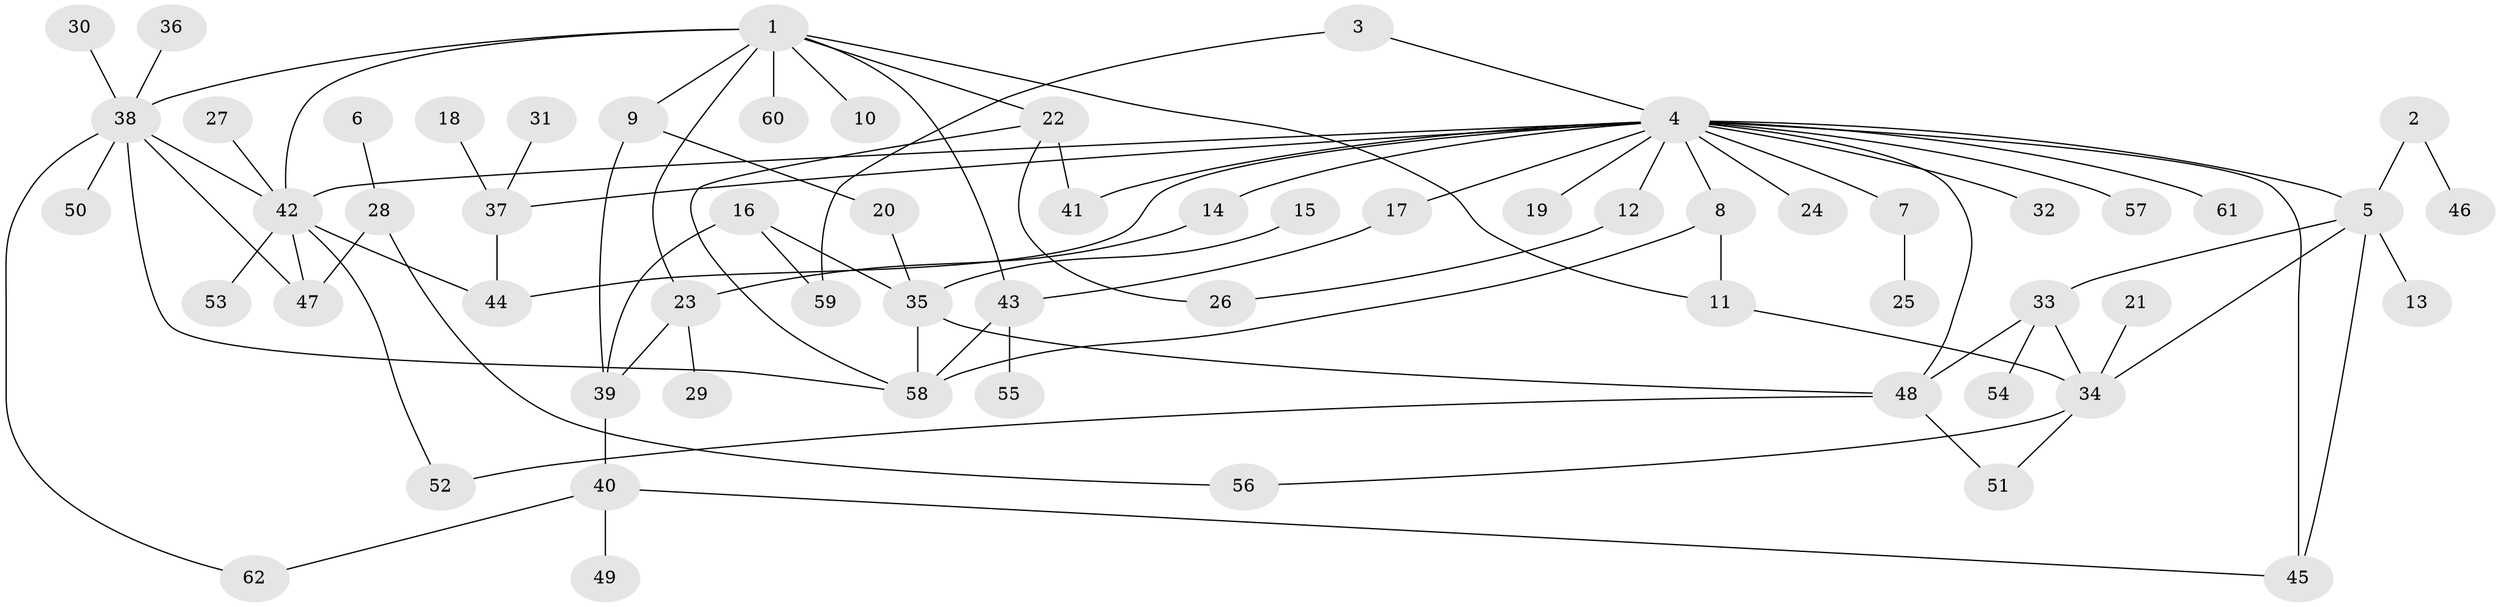 // original degree distribution, {6: 0.024390243902439025, 7: 0.024390243902439025, 5: 0.06504065040650407, 3: 0.17073170731707318, 4: 0.06504065040650407, 2: 0.2845528455284553, 1: 0.35772357723577236, 8: 0.008130081300813009}
// Generated by graph-tools (version 1.1) at 2025/25/03/09/25 03:25:33]
// undirected, 62 vertices, 87 edges
graph export_dot {
graph [start="1"]
  node [color=gray90,style=filled];
  1;
  2;
  3;
  4;
  5;
  6;
  7;
  8;
  9;
  10;
  11;
  12;
  13;
  14;
  15;
  16;
  17;
  18;
  19;
  20;
  21;
  22;
  23;
  24;
  25;
  26;
  27;
  28;
  29;
  30;
  31;
  32;
  33;
  34;
  35;
  36;
  37;
  38;
  39;
  40;
  41;
  42;
  43;
  44;
  45;
  46;
  47;
  48;
  49;
  50;
  51;
  52;
  53;
  54;
  55;
  56;
  57;
  58;
  59;
  60;
  61;
  62;
  1 -- 9 [weight=1.0];
  1 -- 10 [weight=1.0];
  1 -- 11 [weight=1.0];
  1 -- 22 [weight=1.0];
  1 -- 23 [weight=1.0];
  1 -- 38 [weight=1.0];
  1 -- 42 [weight=1.0];
  1 -- 43 [weight=1.0];
  1 -- 60 [weight=1.0];
  2 -- 5 [weight=1.0];
  2 -- 46 [weight=1.0];
  3 -- 4 [weight=1.0];
  3 -- 59 [weight=1.0];
  4 -- 5 [weight=1.0];
  4 -- 7 [weight=1.0];
  4 -- 8 [weight=1.0];
  4 -- 12 [weight=1.0];
  4 -- 14 [weight=1.0];
  4 -- 17 [weight=1.0];
  4 -- 19 [weight=1.0];
  4 -- 24 [weight=1.0];
  4 -- 32 [weight=1.0];
  4 -- 37 [weight=1.0];
  4 -- 41 [weight=1.0];
  4 -- 42 [weight=1.0];
  4 -- 44 [weight=1.0];
  4 -- 45 [weight=1.0];
  4 -- 48 [weight=1.0];
  4 -- 57 [weight=1.0];
  4 -- 61 [weight=1.0];
  5 -- 13 [weight=1.0];
  5 -- 33 [weight=1.0];
  5 -- 34 [weight=1.0];
  5 -- 45 [weight=1.0];
  6 -- 28 [weight=1.0];
  7 -- 25 [weight=1.0];
  8 -- 11 [weight=1.0];
  8 -- 58 [weight=1.0];
  9 -- 20 [weight=1.0];
  9 -- 39 [weight=1.0];
  11 -- 34 [weight=1.0];
  12 -- 26 [weight=1.0];
  14 -- 23 [weight=1.0];
  15 -- 35 [weight=1.0];
  16 -- 35 [weight=1.0];
  16 -- 39 [weight=1.0];
  16 -- 59 [weight=1.0];
  17 -- 43 [weight=1.0];
  18 -- 37 [weight=1.0];
  20 -- 35 [weight=1.0];
  21 -- 34 [weight=1.0];
  22 -- 26 [weight=1.0];
  22 -- 41 [weight=1.0];
  22 -- 58 [weight=1.0];
  23 -- 29 [weight=1.0];
  23 -- 39 [weight=1.0];
  27 -- 42 [weight=1.0];
  28 -- 47 [weight=1.0];
  28 -- 56 [weight=1.0];
  30 -- 38 [weight=1.0];
  31 -- 37 [weight=1.0];
  33 -- 34 [weight=1.0];
  33 -- 48 [weight=1.0];
  33 -- 54 [weight=1.0];
  34 -- 51 [weight=1.0];
  34 -- 56 [weight=1.0];
  35 -- 48 [weight=1.0];
  35 -- 58 [weight=1.0];
  36 -- 38 [weight=1.0];
  37 -- 44 [weight=1.0];
  38 -- 42 [weight=1.0];
  38 -- 47 [weight=1.0];
  38 -- 50 [weight=1.0];
  38 -- 58 [weight=1.0];
  38 -- 62 [weight=1.0];
  39 -- 40 [weight=1.0];
  40 -- 45 [weight=1.0];
  40 -- 49 [weight=1.0];
  40 -- 62 [weight=1.0];
  42 -- 44 [weight=1.0];
  42 -- 47 [weight=1.0];
  42 -- 52 [weight=1.0];
  42 -- 53 [weight=1.0];
  43 -- 55 [weight=1.0];
  43 -- 58 [weight=1.0];
  48 -- 51 [weight=1.0];
  48 -- 52 [weight=1.0];
}

